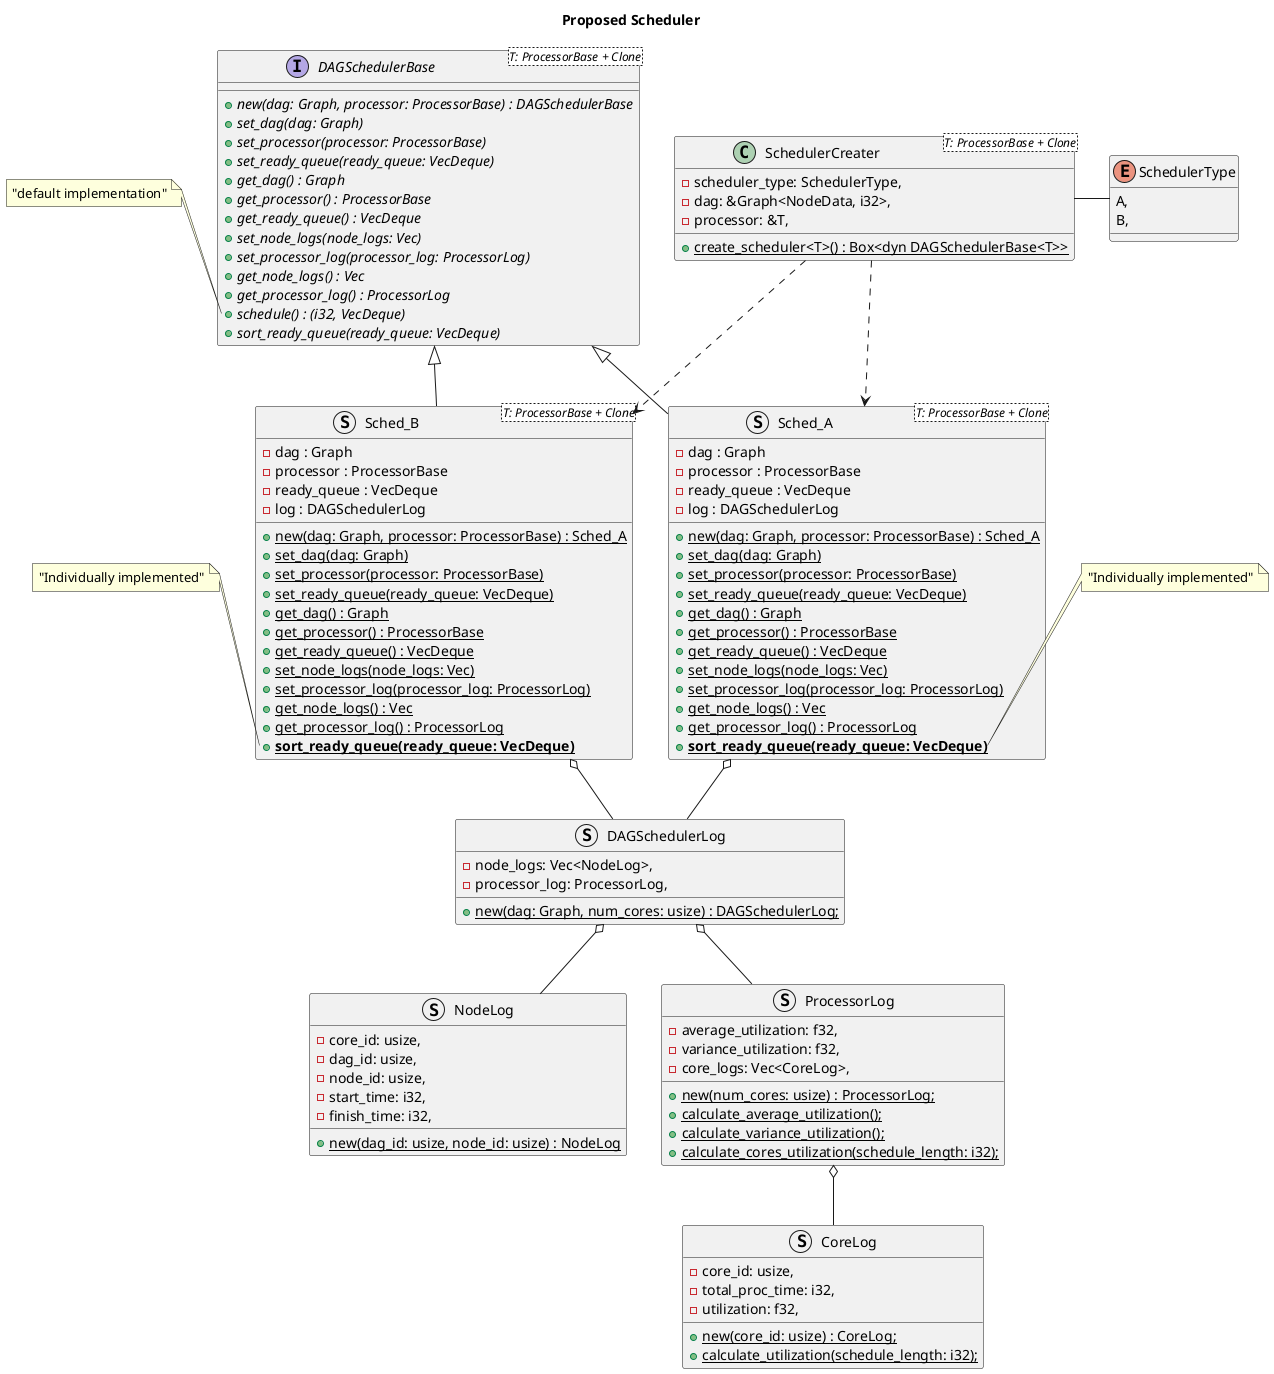 @startuml proposed_sched
title Proposed Scheduler

    interface DAGSchedulerBase<T: ProcessorBase + Clone> {
        + {abstract} new(dag: Graph, processor: ProcessorBase) : DAGSchedulerBase
        + {abstract} set_dag(dag: Graph)
        + {abstract} set_processor(processor: ProcessorBase)
        + {abstract} set_ready_queue(ready_queue: VecDeque)
        + {abstract} get_dag() : Graph
        + {abstract} get_processor() : ProcessorBase
        + {abstract} get_ready_queue() : VecDeque
        + {abstract} set_node_logs(node_logs: Vec)
        + {abstract} set_processor_log(processor_log: ProcessorLog)
        + {abstract} get_node_logs() : Vec
        + {abstract} get_processor_log() : ProcessorLog
        + {abstract} schedule() : (i32, VecDeque)
        + {abstract} sort_ready_queue(ready_queue: VecDeque)
    }

    note left of DAGSchedulerBase::schedule
    "default implementation"
    end note

    class SchedulerCreater<T: ProcessorBase + Clone> {
        - scheduler_type: SchedulerType,
            - dag: &Graph<NodeData, i32>,
            - processor: &T,
        + {static} create_scheduler<T>() : Box<dyn DAGSchedulerBase<T>>
    }

    enum SchedulerType {
        A,
        B,
    }

    struct Sched_A<T: ProcessorBase + Clone> {
        - dag : Graph
        - processor : ProcessorBase
        - ready_queue : VecDeque
        - log : DAGSchedulerLog
        + {static} new(dag: Graph, processor: ProcessorBase) : Sched_A
        + {static} set_dag(dag: Graph)
        + {static} set_processor(processor: ProcessorBase)
        + {static} set_ready_queue(ready_queue: VecDeque)
        + {static} get_dag() : Graph
        + {static} get_processor() : ProcessorBase
        + {static} get_ready_queue() : VecDeque
        + {static} set_node_logs(node_logs: Vec)
        + {static} set_processor_log(processor_log: ProcessorLog)
        + {static} get_node_logs() : Vec
        + {static} get_processor_log() : ProcessorLog
        + **{static} sort_ready_queue(ready_queue: VecDeque)**
    }

    note right of Sched_A::sort_ready_queue
    "Individually implemented"
    end note

    struct Sched_B<T: ProcessorBase + Clone> {
        - dag : Graph
        - processor : ProcessorBase
        - ready_queue : VecDeque
        - log : DAGSchedulerLog
        + {static} new(dag: Graph, processor: ProcessorBase) : Sched_A
        + {static} set_dag(dag: Graph)
        + {static} set_processor(processor: ProcessorBase)
        + {static} set_ready_queue(ready_queue: VecDeque)
        + {static} get_dag() : Graph
        + {static} get_processor() : ProcessorBase
        + {static} get_ready_queue() : VecDeque
        + {static} set_node_logs(node_logs: Vec)
        + {static} set_processor_log(processor_log: ProcessorLog)
        + {static} get_node_logs() : Vec
        + {static} get_processor_log() : ProcessorLog
        + **{static} sort_ready_queue(ready_queue: VecDeque)**
    }

    note left of Sched_B::sort_ready_queue
    "Individually implemented"
    end note

    struct DAGSchedulerLog {
        - node_logs: Vec<NodeLog>,
        - processor_log: ProcessorLog,

        + {static} new(dag: Graph, num_cores: usize) : DAGSchedulerLog;
    }

    
    struct NodeLog {
        - core_id: usize,
        - dag_id: usize,
        - node_id: usize,
        - start_time: i32,
        - finish_time: i32,

        + {static} new(dag_id: usize, node_id: usize) : NodeLog
    }

    struct ProcessorLog {
        - average_utilization: f32,
        - variance_utilization: f32,
        - core_logs: Vec<CoreLog>,

        + {static} new(num_cores: usize) : ProcessorLog;
        + {static} calculate_average_utilization();
        + {static} calculate_variance_utilization();
        + {static} calculate_cores_utilization(schedule_length: i32);
    }

    struct CoreLog {
        - core_id: usize,
        - total_proc_time: i32,
        - utilization: f32,

        + {static} new(core_id: usize) : CoreLog;
        + {static} calculate_utilization(schedule_length: i32);
    }  

    DAGSchedulerBase <|-down- Sched_A
    DAGSchedulerBase <|-down- Sched_B
    Sched_A o-down- DAGSchedulerLog
    Sched_B o-down- DAGSchedulerLog

    DAGSchedulerLog o-down- NodeLog
    DAGSchedulerLog o-down- ProcessorLog
    ProcessorLog o-down- CoreLog

    SchedulerCreater -right- SchedulerType
    SchedulerCreater .down.> Sched_A
    SchedulerCreater .down.> Sched_B

    DAGSchedulerBase -right[hidden]- SchedulerCreater

@enduml